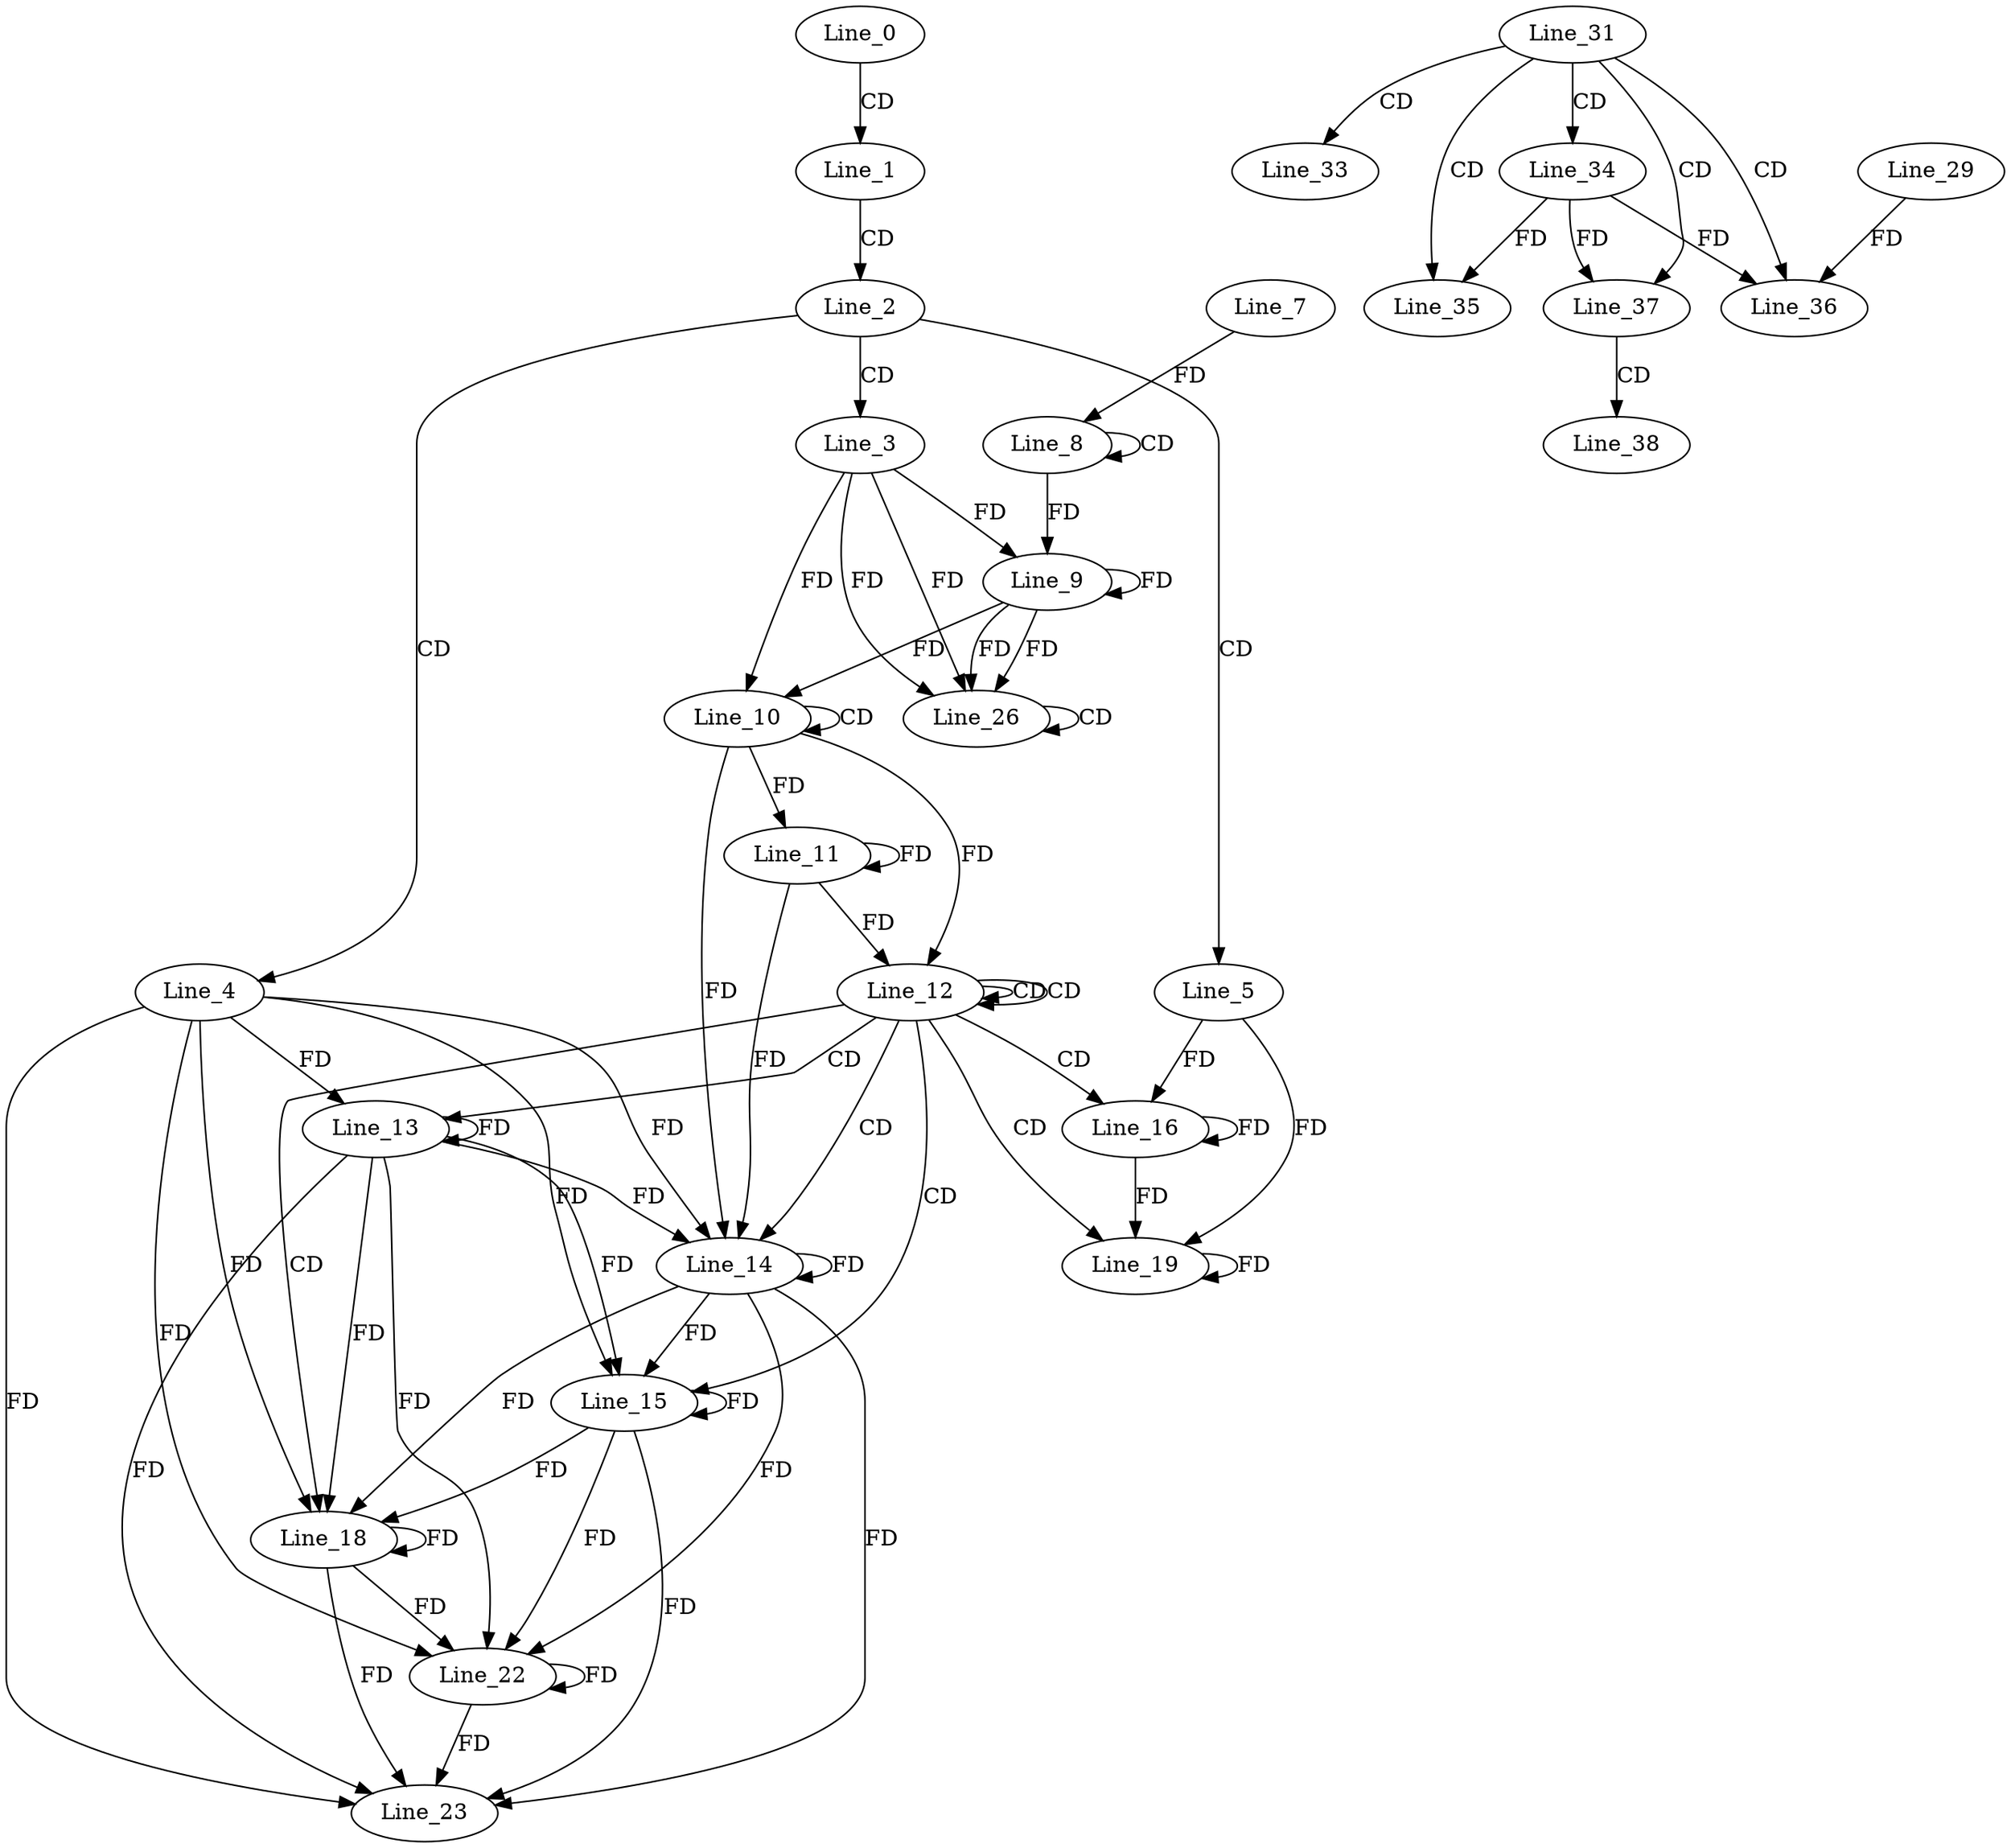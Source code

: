digraph G {
  Line_0;
  Line_1;
  Line_2;
  Line_3;
  Line_4;
  Line_5;
  Line_8;
  Line_8;
  Line_7;
  Line_9;
  Line_9;
  Line_10;
  Line_10;
  Line_11;
  Line_11;
  Line_11;
  Line_12;
  Line_12;
  Line_12;
  Line_13;
  Line_13;
  Line_14;
  Line_14;
  Line_15;
  Line_15;
  Line_16;
  Line_18;
  Line_18;
  Line_19;
  Line_22;
  Line_22;
  Line_23;
  Line_26;
  Line_26;
  Line_31;
  Line_33;
  Line_34;
  Line_35;
  Line_36;
  Line_29;
  Line_37;
  Line_37;
  Line_38;
  Line_0 -> Line_1 [ label="CD" ];
  Line_1 -> Line_2 [ label="CD" ];
  Line_2 -> Line_3 [ label="CD" ];
  Line_2 -> Line_4 [ label="CD" ];
  Line_2 -> Line_5 [ label="CD" ];
  Line_8 -> Line_8 [ label="CD" ];
  Line_7 -> Line_8 [ label="FD" ];
  Line_3 -> Line_9 [ label="FD" ];
  Line_9 -> Line_9 [ label="FD" ];
  Line_8 -> Line_9 [ label="FD" ];
  Line_10 -> Line_10 [ label="CD" ];
  Line_3 -> Line_10 [ label="FD" ];
  Line_9 -> Line_10 [ label="FD" ];
  Line_10 -> Line_11 [ label="FD" ];
  Line_11 -> Line_11 [ label="FD" ];
  Line_12 -> Line_12 [ label="CD" ];
  Line_12 -> Line_12 [ label="CD" ];
  Line_10 -> Line_12 [ label="FD" ];
  Line_11 -> Line_12 [ label="FD" ];
  Line_12 -> Line_13 [ label="CD" ];
  Line_4 -> Line_13 [ label="FD" ];
  Line_13 -> Line_13 [ label="FD" ];
  Line_12 -> Line_14 [ label="CD" ];
  Line_4 -> Line_14 [ label="FD" ];
  Line_13 -> Line_14 [ label="FD" ];
  Line_14 -> Line_14 [ label="FD" ];
  Line_10 -> Line_14 [ label="FD" ];
  Line_11 -> Line_14 [ label="FD" ];
  Line_12 -> Line_15 [ label="CD" ];
  Line_4 -> Line_15 [ label="FD" ];
  Line_13 -> Line_15 [ label="FD" ];
  Line_14 -> Line_15 [ label="FD" ];
  Line_15 -> Line_15 [ label="FD" ];
  Line_12 -> Line_16 [ label="CD" ];
  Line_5 -> Line_16 [ label="FD" ];
  Line_16 -> Line_16 [ label="FD" ];
  Line_12 -> Line_18 [ label="CD" ];
  Line_4 -> Line_18 [ label="FD" ];
  Line_13 -> Line_18 [ label="FD" ];
  Line_14 -> Line_18 [ label="FD" ];
  Line_15 -> Line_18 [ label="FD" ];
  Line_18 -> Line_18 [ label="FD" ];
  Line_12 -> Line_19 [ label="CD" ];
  Line_5 -> Line_19 [ label="FD" ];
  Line_16 -> Line_19 [ label="FD" ];
  Line_19 -> Line_19 [ label="FD" ];
  Line_4 -> Line_22 [ label="FD" ];
  Line_13 -> Line_22 [ label="FD" ];
  Line_14 -> Line_22 [ label="FD" ];
  Line_15 -> Line_22 [ label="FD" ];
  Line_18 -> Line_22 [ label="FD" ];
  Line_22 -> Line_22 [ label="FD" ];
  Line_4 -> Line_23 [ label="FD" ];
  Line_13 -> Line_23 [ label="FD" ];
  Line_14 -> Line_23 [ label="FD" ];
  Line_15 -> Line_23 [ label="FD" ];
  Line_18 -> Line_23 [ label="FD" ];
  Line_22 -> Line_23 [ label="FD" ];
  Line_3 -> Line_26 [ label="FD" ];
  Line_9 -> Line_26 [ label="FD" ];
  Line_26 -> Line_26 [ label="CD" ];
  Line_3 -> Line_26 [ label="FD" ];
  Line_9 -> Line_26 [ label="FD" ];
  Line_31 -> Line_33 [ label="CD" ];
  Line_31 -> Line_34 [ label="CD" ];
  Line_31 -> Line_35 [ label="CD" ];
  Line_34 -> Line_35 [ label="FD" ];
  Line_31 -> Line_36 [ label="CD" ];
  Line_34 -> Line_36 [ label="FD" ];
  Line_29 -> Line_36 [ label="FD" ];
  Line_31 -> Line_37 [ label="CD" ];
  Line_34 -> Line_37 [ label="FD" ];
  Line_37 -> Line_38 [ label="CD" ];
}
